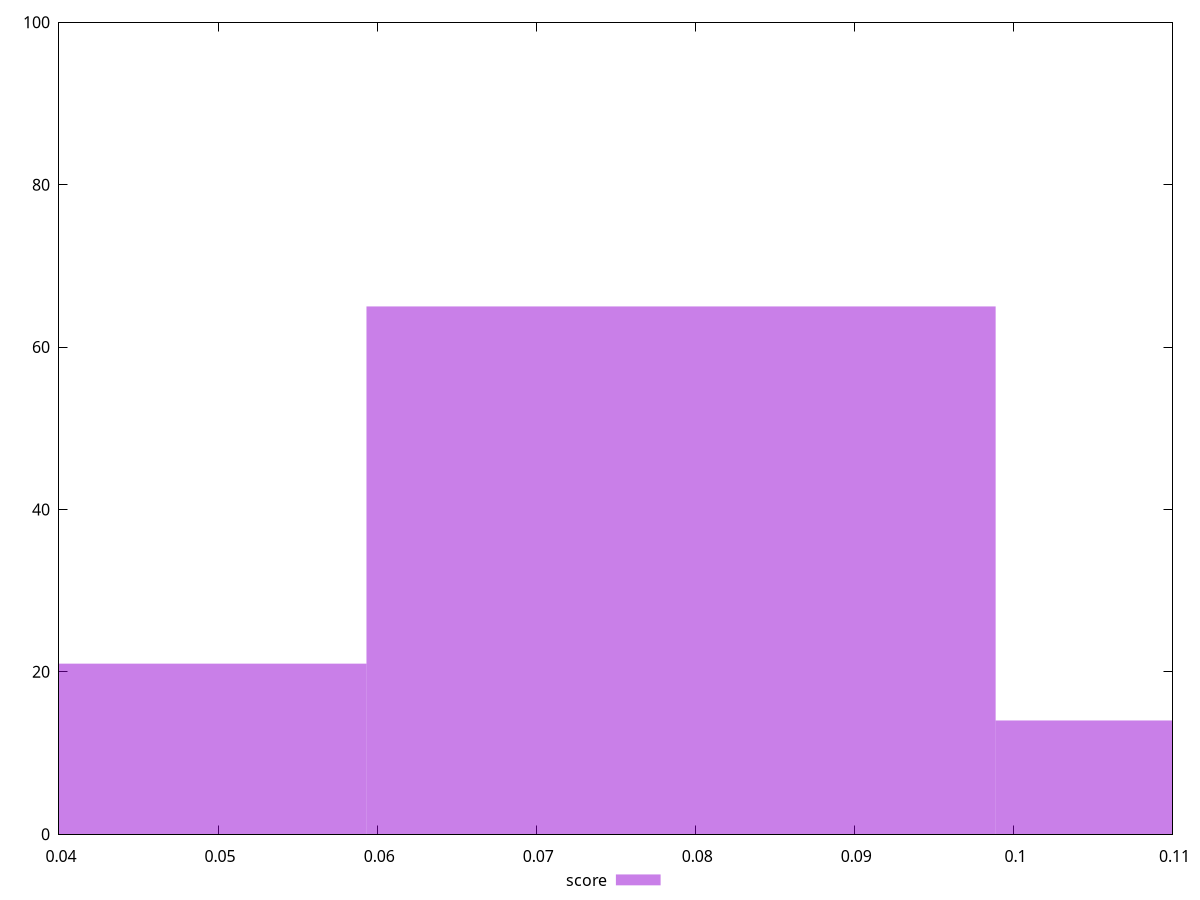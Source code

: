 reset

$score <<EOF
0.07910544342315146 65
0.11865816513472718 14
0.03955272171157573 21
EOF

set key outside below
set boxwidth 0.03955272171157573
set xrange [0.04:0.11]
set yrange [0:100]
set trange [0:100]
set style fill transparent solid 0.5 noborder
set terminal svg size 640, 490 enhanced background rgb 'white'
set output "reprap/interactive/samples/pages+cached+noexternal/score/histogram.svg"

plot $score title "score" with boxes

reset
